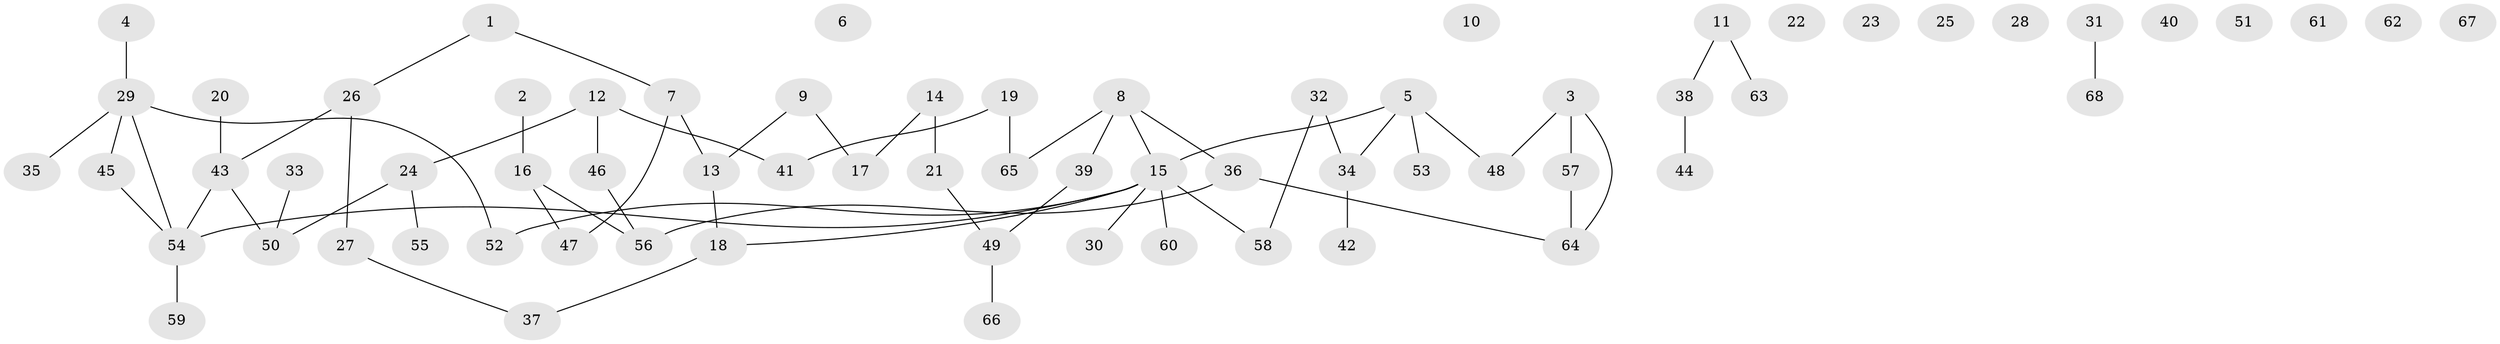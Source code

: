 // Generated by graph-tools (version 1.1) at 2025/40/03/09/25 04:40:50]
// undirected, 68 vertices, 65 edges
graph export_dot {
graph [start="1"]
  node [color=gray90,style=filled];
  1;
  2;
  3;
  4;
  5;
  6;
  7;
  8;
  9;
  10;
  11;
  12;
  13;
  14;
  15;
  16;
  17;
  18;
  19;
  20;
  21;
  22;
  23;
  24;
  25;
  26;
  27;
  28;
  29;
  30;
  31;
  32;
  33;
  34;
  35;
  36;
  37;
  38;
  39;
  40;
  41;
  42;
  43;
  44;
  45;
  46;
  47;
  48;
  49;
  50;
  51;
  52;
  53;
  54;
  55;
  56;
  57;
  58;
  59;
  60;
  61;
  62;
  63;
  64;
  65;
  66;
  67;
  68;
  1 -- 7;
  1 -- 26;
  2 -- 16;
  3 -- 48;
  3 -- 57;
  3 -- 64;
  4 -- 29;
  5 -- 15;
  5 -- 34;
  5 -- 48;
  5 -- 53;
  7 -- 13;
  7 -- 47;
  8 -- 15;
  8 -- 36;
  8 -- 39;
  8 -- 65;
  9 -- 13;
  9 -- 17;
  11 -- 38;
  11 -- 63;
  12 -- 24;
  12 -- 41;
  12 -- 46;
  13 -- 18;
  14 -- 17;
  14 -- 21;
  15 -- 18;
  15 -- 30;
  15 -- 52;
  15 -- 54;
  15 -- 58;
  15 -- 60;
  16 -- 47;
  16 -- 56;
  18 -- 37;
  19 -- 41;
  19 -- 65;
  20 -- 43;
  21 -- 49;
  24 -- 50;
  24 -- 55;
  26 -- 27;
  26 -- 43;
  27 -- 37;
  29 -- 35;
  29 -- 45;
  29 -- 52;
  29 -- 54;
  31 -- 68;
  32 -- 34;
  32 -- 58;
  33 -- 50;
  34 -- 42;
  36 -- 56;
  36 -- 64;
  38 -- 44;
  39 -- 49;
  43 -- 50;
  43 -- 54;
  45 -- 54;
  46 -- 56;
  49 -- 66;
  54 -- 59;
  57 -- 64;
}

